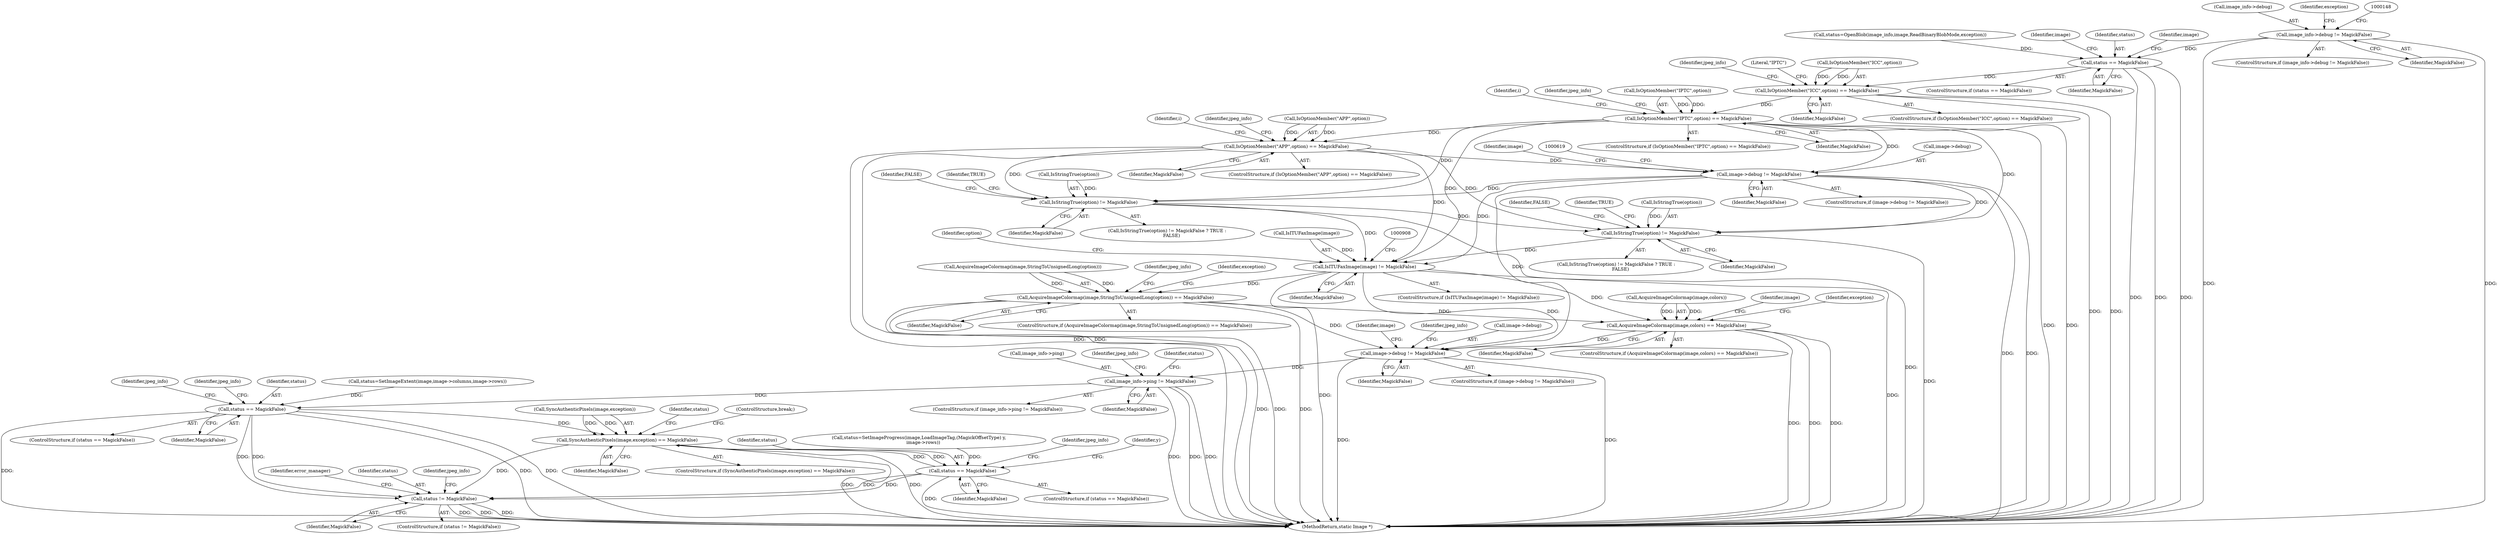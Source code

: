 digraph "0_ImageMagick_1737ac82b335e53376382c07b9a500d73dd2aa11@pointer" {
"1000142" [label="(Call,image_info->debug != MagickFalse)"];
"1000186" [label="(Call,status == MagickFalse)"];
"1000333" [label="(Call,IsOptionMember(\"ICC\",option) == MagickFalse)"];
"1000344" [label="(Call,IsOptionMember(\"IPTC\",option) == MagickFalse)"];
"1000376" [label="(Call,IsOptionMember(\"APP\",option) == MagickFalse)"];
"1000613" [label="(Call,image->debug != MagickFalse)"];
"1000720" [label="(Call,IsStringTrue(option) != MagickFalse)"];
"1000829" [label="(Call,IsStringTrue(option) != MagickFalse)"];
"1000902" [label="(Call,IsITUFaxImage(image) != MagickFalse)"];
"1000929" [label="(Call,AcquireImageColormap(image,StringToUnsignedLong(option)) == MagickFalse)"];
"1000970" [label="(Call,AcquireImageColormap(image,colors) == MagickFalse)"];
"1000986" [label="(Call,image->debug != MagickFalse)"];
"1001064" [label="(Call,image_info->ping != MagickFalse)"];
"1001091" [label="(Call,status == MagickFalse)"];
"1001835" [label="(Call,SyncAuthenticPixels(image,exception) == MagickFalse)"];
"1001853" [label="(Call,status == MagickFalse)"];
"1001862" [label="(Call,status != MagickFalse)"];
"1000977" [label="(Identifier,exception)"];
"1001065" [label="(Call,image_info->ping)"];
"1001853" [label="(Call,status == MagickFalse)"];
"1000990" [label="(Identifier,MagickFalse)"];
"1000930" [label="(Call,AcquireImageColormap(image,StringToUnsignedLong(option)))"];
"1000362" [label="(Identifier,i)"];
"1000186" [label="(Call,status == MagickFalse)"];
"1000380" [label="(Identifier,MagickFalse)"];
"1001855" [label="(Identifier,MagickFalse)"];
"1000141" [label="(ControlStructure,if (image_info->debug != MagickFalse))"];
"1001040" [label="(Identifier,jpeg_info)"];
"1001072" [label="(Identifier,jpeg_info)"];
"1001064" [label="(Call,image_info->ping != MagickFalse)"];
"1001862" [label="(Call,status != MagickFalse)"];
"1000346" [label="(Literal,\"IPTC\")"];
"1000146" [label="(Identifier,MagickFalse)"];
"1000178" [label="(Call,status=OpenBlob(image_info,image,ReadBinaryBlobMode,exception))"];
"1000724" [label="(Identifier,TRUE)"];
"1000344" [label="(Call,IsOptionMember(\"IPTC\",option) == MagickFalse)"];
"1000905" [label="(Identifier,MagickFalse)"];
"1001839" [label="(Identifier,MagickFalse)"];
"1001063" [label="(ControlStructure,if (image_info->ping != MagickFalse))"];
"1001068" [label="(Identifier,MagickFalse)"];
"1000356" [label="(Identifier,i)"];
"1000985" [label="(ControlStructure,if (image->debug != MagickFalse))"];
"1000834" [label="(Identifier,FALSE)"];
"1001854" [label="(Identifier,status)"];
"1001091" [label="(Call,status == MagickFalse)"];
"1000971" [label="(Call,AcquireImageColormap(image,colors))"];
"1000929" [label="(Call,AcquireImageColormap(image,StringToUnsignedLong(option)) == MagickFalse)"];
"1000617" [label="(Identifier,MagickFalse)"];
"1000334" [label="(Call,IsOptionMember(\"ICC\",option))"];
"1001081" [label="(Identifier,status)"];
"1000143" [label="(Call,image_info->debug)"];
"1001841" [label="(Call,status=SetImageProgress(image,LoadImageTag,(MagickOffsetType) y,\n      image->rows))"];
"1001864" [label="(Identifier,MagickFalse)"];
"1000340" [label="(Identifier,jpeg_info)"];
"1000719" [label="(Call,IsStringTrue(option) != MagickFalse ? TRUE :\n      FALSE)"];
"1000142" [label="(Call,image_info->debug != MagickFalse)"];
"1000833" [label="(Identifier,TRUE)"];
"1001090" [label="(ControlStructure,if (status == MagickFalse))"];
"1000918" [label="(Identifier,option)"];
"1001092" [label="(Identifier,status)"];
"1001868" [label="(Identifier,error_manager)"];
"1000375" [label="(ControlStructure,if (IsOptionMember(\"APP\",option) == MagickFalse))"];
"1000725" [label="(Identifier,FALSE)"];
"1000383" [label="(Identifier,jpeg_info)"];
"1000343" [label="(ControlStructure,if (IsOptionMember(\"IPTC\",option) == MagickFalse))"];
"1000614" [label="(Call,image->debug)"];
"1000830" [label="(Call,IsStringTrue(option))"];
"1000351" [label="(Identifier,jpeg_info)"];
"1001863" [label="(Identifier,status)"];
"1000987" [label="(Call,image->debug)"];
"1000348" [label="(Identifier,MagickFalse)"];
"1000901" [label="(ControlStructure,if (IsITUFaxImage(image) != MagickFalse))"];
"1000721" [label="(Call,IsStringTrue(option))"];
"1001080" [label="(Call,status=SetImageExtent(image,image->columns,image->rows))"];
"1001897" [label="(MethodReturn,static Image *)"];
"1000345" [label="(Call,IsOptionMember(\"IPTC\",option))"];
"1000629" [label="(Identifier,image)"];
"1000934" [label="(Identifier,MagickFalse)"];
"1000949" [label="(Identifier,jpeg_info)"];
"1000995" [label="(Identifier,image)"];
"1000337" [label="(Identifier,MagickFalse)"];
"1000829" [label="(Call,IsStringTrue(option) != MagickFalse)"];
"1000902" [label="(Call,IsITUFaxImage(image) != MagickFalse)"];
"1000376" [label="(Call,IsOptionMember(\"APP\",option) == MagickFalse)"];
"1000988" [label="(Identifier,image)"];
"1000937" [label="(Identifier,exception)"];
"1000613" [label="(Call,image->debug != MagickFalse)"];
"1001111" [label="(Identifier,jpeg_info)"];
"1000974" [label="(Identifier,MagickFalse)"];
"1001859" [label="(Identifier,jpeg_info)"];
"1000158" [label="(Identifier,exception)"];
"1001410" [label="(Identifier,y)"];
"1000612" [label="(ControlStructure,if (image->debug != MagickFalse))"];
"1001836" [label="(Call,SyncAuthenticPixels(image,exception))"];
"1001852" [label="(ControlStructure,if (status == MagickFalse))"];
"1001842" [label="(Identifier,status)"];
"1000188" [label="(Identifier,MagickFalse)"];
"1001834" [label="(ControlStructure,if (SyncAuthenticPixels(image,exception) == MagickFalse))"];
"1000903" [label="(Call,IsITUFaxImage(image))"];
"1000969" [label="(ControlStructure,if (AcquireImageColormap(image,colors) == MagickFalse))"];
"1000828" [label="(Call,IsStringTrue(option) != MagickFalse ? TRUE :\n      FALSE)"];
"1000191" [label="(Identifier,image)"];
"1001840" [label="(ControlStructure,break;)"];
"1000332" [label="(ControlStructure,if (IsOptionMember(\"ICC\",option) == MagickFalse))"];
"1001861" [label="(ControlStructure,if (status != MagickFalse))"];
"1001835" [label="(Call,SyncAuthenticPixels(image,exception) == MagickFalse)"];
"1001093" [label="(Identifier,MagickFalse)"];
"1000970" [label="(Call,AcquireImageColormap(image,colors) == MagickFalse)"];
"1000187" [label="(Identifier,status)"];
"1000377" [label="(Call,IsOptionMember(\"APP\",option))"];
"1000986" [label="(Call,image->debug != MagickFalse)"];
"1001097" [label="(Identifier,jpeg_info)"];
"1001885" [label="(Identifier,jpeg_info)"];
"1000723" [label="(Identifier,MagickFalse)"];
"1000201" [label="(Identifier,image)"];
"1000928" [label="(ControlStructure,if (AcquireImageColormap(image,StringToUnsignedLong(option)) == MagickFalse))"];
"1000333" [label="(Call,IsOptionMember(\"ICC\",option) == MagickFalse)"];
"1000832" [label="(Identifier,MagickFalse)"];
"1000185" [label="(ControlStructure,if (status == MagickFalse))"];
"1000720" [label="(Call,IsStringTrue(option) != MagickFalse)"];
"1000142" -> "1000141"  [label="AST: "];
"1000142" -> "1000146"  [label="CFG: "];
"1000143" -> "1000142"  [label="AST: "];
"1000146" -> "1000142"  [label="AST: "];
"1000148" -> "1000142"  [label="CFG: "];
"1000158" -> "1000142"  [label="CFG: "];
"1000142" -> "1001897"  [label="DDG: "];
"1000142" -> "1001897"  [label="DDG: "];
"1000142" -> "1000186"  [label="DDG: "];
"1000186" -> "1000185"  [label="AST: "];
"1000186" -> "1000188"  [label="CFG: "];
"1000187" -> "1000186"  [label="AST: "];
"1000188" -> "1000186"  [label="AST: "];
"1000191" -> "1000186"  [label="CFG: "];
"1000201" -> "1000186"  [label="CFG: "];
"1000186" -> "1001897"  [label="DDG: "];
"1000186" -> "1001897"  [label="DDG: "];
"1000186" -> "1001897"  [label="DDG: "];
"1000178" -> "1000186"  [label="DDG: "];
"1000186" -> "1000333"  [label="DDG: "];
"1000333" -> "1000332"  [label="AST: "];
"1000333" -> "1000337"  [label="CFG: "];
"1000334" -> "1000333"  [label="AST: "];
"1000337" -> "1000333"  [label="AST: "];
"1000340" -> "1000333"  [label="CFG: "];
"1000346" -> "1000333"  [label="CFG: "];
"1000333" -> "1001897"  [label="DDG: "];
"1000333" -> "1001897"  [label="DDG: "];
"1000334" -> "1000333"  [label="DDG: "];
"1000334" -> "1000333"  [label="DDG: "];
"1000333" -> "1000344"  [label="DDG: "];
"1000344" -> "1000343"  [label="AST: "];
"1000344" -> "1000348"  [label="CFG: "];
"1000345" -> "1000344"  [label="AST: "];
"1000348" -> "1000344"  [label="AST: "];
"1000351" -> "1000344"  [label="CFG: "];
"1000356" -> "1000344"  [label="CFG: "];
"1000344" -> "1001897"  [label="DDG: "];
"1000344" -> "1001897"  [label="DDG: "];
"1000345" -> "1000344"  [label="DDG: "];
"1000345" -> "1000344"  [label="DDG: "];
"1000344" -> "1000376"  [label="DDG: "];
"1000344" -> "1000613"  [label="DDG: "];
"1000344" -> "1000720"  [label="DDG: "];
"1000344" -> "1000829"  [label="DDG: "];
"1000344" -> "1000902"  [label="DDG: "];
"1000376" -> "1000375"  [label="AST: "];
"1000376" -> "1000380"  [label="CFG: "];
"1000377" -> "1000376"  [label="AST: "];
"1000380" -> "1000376"  [label="AST: "];
"1000383" -> "1000376"  [label="CFG: "];
"1000362" -> "1000376"  [label="CFG: "];
"1000376" -> "1001897"  [label="DDG: "];
"1000376" -> "1001897"  [label="DDG: "];
"1000377" -> "1000376"  [label="DDG: "];
"1000377" -> "1000376"  [label="DDG: "];
"1000376" -> "1000613"  [label="DDG: "];
"1000376" -> "1000720"  [label="DDG: "];
"1000376" -> "1000829"  [label="DDG: "];
"1000376" -> "1000902"  [label="DDG: "];
"1000613" -> "1000612"  [label="AST: "];
"1000613" -> "1000617"  [label="CFG: "];
"1000614" -> "1000613"  [label="AST: "];
"1000617" -> "1000613"  [label="AST: "];
"1000619" -> "1000613"  [label="CFG: "];
"1000629" -> "1000613"  [label="CFG: "];
"1000613" -> "1001897"  [label="DDG: "];
"1000613" -> "1001897"  [label="DDG: "];
"1000613" -> "1000720"  [label="DDG: "];
"1000613" -> "1000829"  [label="DDG: "];
"1000613" -> "1000902"  [label="DDG: "];
"1000613" -> "1000986"  [label="DDG: "];
"1000720" -> "1000719"  [label="AST: "];
"1000720" -> "1000723"  [label="CFG: "];
"1000721" -> "1000720"  [label="AST: "];
"1000723" -> "1000720"  [label="AST: "];
"1000724" -> "1000720"  [label="CFG: "];
"1000725" -> "1000720"  [label="CFG: "];
"1000720" -> "1001897"  [label="DDG: "];
"1000721" -> "1000720"  [label="DDG: "];
"1000720" -> "1000829"  [label="DDG: "];
"1000720" -> "1000902"  [label="DDG: "];
"1000829" -> "1000828"  [label="AST: "];
"1000829" -> "1000832"  [label="CFG: "];
"1000830" -> "1000829"  [label="AST: "];
"1000832" -> "1000829"  [label="AST: "];
"1000833" -> "1000829"  [label="CFG: "];
"1000834" -> "1000829"  [label="CFG: "];
"1000829" -> "1001897"  [label="DDG: "];
"1000830" -> "1000829"  [label="DDG: "];
"1000829" -> "1000902"  [label="DDG: "];
"1000902" -> "1000901"  [label="AST: "];
"1000902" -> "1000905"  [label="CFG: "];
"1000903" -> "1000902"  [label="AST: "];
"1000905" -> "1000902"  [label="AST: "];
"1000908" -> "1000902"  [label="CFG: "];
"1000918" -> "1000902"  [label="CFG: "];
"1000902" -> "1001897"  [label="DDG: "];
"1000902" -> "1001897"  [label="DDG: "];
"1000903" -> "1000902"  [label="DDG: "];
"1000902" -> "1000929"  [label="DDG: "];
"1000902" -> "1000970"  [label="DDG: "];
"1000902" -> "1000986"  [label="DDG: "];
"1000929" -> "1000928"  [label="AST: "];
"1000929" -> "1000934"  [label="CFG: "];
"1000930" -> "1000929"  [label="AST: "];
"1000934" -> "1000929"  [label="AST: "];
"1000937" -> "1000929"  [label="CFG: "];
"1000949" -> "1000929"  [label="CFG: "];
"1000929" -> "1001897"  [label="DDG: "];
"1000929" -> "1001897"  [label="DDG: "];
"1000929" -> "1001897"  [label="DDG: "];
"1000930" -> "1000929"  [label="DDG: "];
"1000930" -> "1000929"  [label="DDG: "];
"1000929" -> "1000970"  [label="DDG: "];
"1000929" -> "1000986"  [label="DDG: "];
"1000970" -> "1000969"  [label="AST: "];
"1000970" -> "1000974"  [label="CFG: "];
"1000971" -> "1000970"  [label="AST: "];
"1000974" -> "1000970"  [label="AST: "];
"1000977" -> "1000970"  [label="CFG: "];
"1000988" -> "1000970"  [label="CFG: "];
"1000970" -> "1001897"  [label="DDG: "];
"1000970" -> "1001897"  [label="DDG: "];
"1000970" -> "1001897"  [label="DDG: "];
"1000971" -> "1000970"  [label="DDG: "];
"1000971" -> "1000970"  [label="DDG: "];
"1000970" -> "1000986"  [label="DDG: "];
"1000986" -> "1000985"  [label="AST: "];
"1000986" -> "1000990"  [label="CFG: "];
"1000987" -> "1000986"  [label="AST: "];
"1000990" -> "1000986"  [label="AST: "];
"1000995" -> "1000986"  [label="CFG: "];
"1001040" -> "1000986"  [label="CFG: "];
"1000986" -> "1001897"  [label="DDG: "];
"1000986" -> "1001897"  [label="DDG: "];
"1000986" -> "1001064"  [label="DDG: "];
"1001064" -> "1001063"  [label="AST: "];
"1001064" -> "1001068"  [label="CFG: "];
"1001065" -> "1001064"  [label="AST: "];
"1001068" -> "1001064"  [label="AST: "];
"1001072" -> "1001064"  [label="CFG: "];
"1001081" -> "1001064"  [label="CFG: "];
"1001064" -> "1001897"  [label="DDG: "];
"1001064" -> "1001897"  [label="DDG: "];
"1001064" -> "1001897"  [label="DDG: "];
"1001064" -> "1001091"  [label="DDG: "];
"1001091" -> "1001090"  [label="AST: "];
"1001091" -> "1001093"  [label="CFG: "];
"1001092" -> "1001091"  [label="AST: "];
"1001093" -> "1001091"  [label="AST: "];
"1001097" -> "1001091"  [label="CFG: "];
"1001111" -> "1001091"  [label="CFG: "];
"1001091" -> "1001897"  [label="DDG: "];
"1001091" -> "1001897"  [label="DDG: "];
"1001091" -> "1001897"  [label="DDG: "];
"1001080" -> "1001091"  [label="DDG: "];
"1001091" -> "1001835"  [label="DDG: "];
"1001091" -> "1001862"  [label="DDG: "];
"1001091" -> "1001862"  [label="DDG: "];
"1001835" -> "1001834"  [label="AST: "];
"1001835" -> "1001839"  [label="CFG: "];
"1001836" -> "1001835"  [label="AST: "];
"1001839" -> "1001835"  [label="AST: "];
"1001840" -> "1001835"  [label="CFG: "];
"1001842" -> "1001835"  [label="CFG: "];
"1001835" -> "1001897"  [label="DDG: "];
"1001835" -> "1001897"  [label="DDG: "];
"1001836" -> "1001835"  [label="DDG: "];
"1001836" -> "1001835"  [label="DDG: "];
"1001853" -> "1001835"  [label="DDG: "];
"1001835" -> "1001853"  [label="DDG: "];
"1001835" -> "1001862"  [label="DDG: "];
"1001853" -> "1001852"  [label="AST: "];
"1001853" -> "1001855"  [label="CFG: "];
"1001854" -> "1001853"  [label="AST: "];
"1001855" -> "1001853"  [label="AST: "];
"1001859" -> "1001853"  [label="CFG: "];
"1001410" -> "1001853"  [label="CFG: "];
"1001853" -> "1001897"  [label="DDG: "];
"1001841" -> "1001853"  [label="DDG: "];
"1001853" -> "1001862"  [label="DDG: "];
"1001853" -> "1001862"  [label="DDG: "];
"1001862" -> "1001861"  [label="AST: "];
"1001862" -> "1001864"  [label="CFG: "];
"1001863" -> "1001862"  [label="AST: "];
"1001864" -> "1001862"  [label="AST: "];
"1001868" -> "1001862"  [label="CFG: "];
"1001885" -> "1001862"  [label="CFG: "];
"1001862" -> "1001897"  [label="DDG: "];
"1001862" -> "1001897"  [label="DDG: "];
"1001862" -> "1001897"  [label="DDG: "];
}
